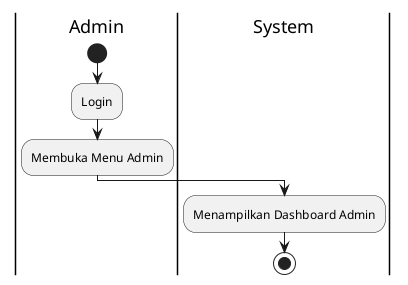 @startuml


|Admin|
start
:Login;
:Membuka Menu Admin;

|System|
:Menampilkan Dashboard Admin;





stop


@enduml